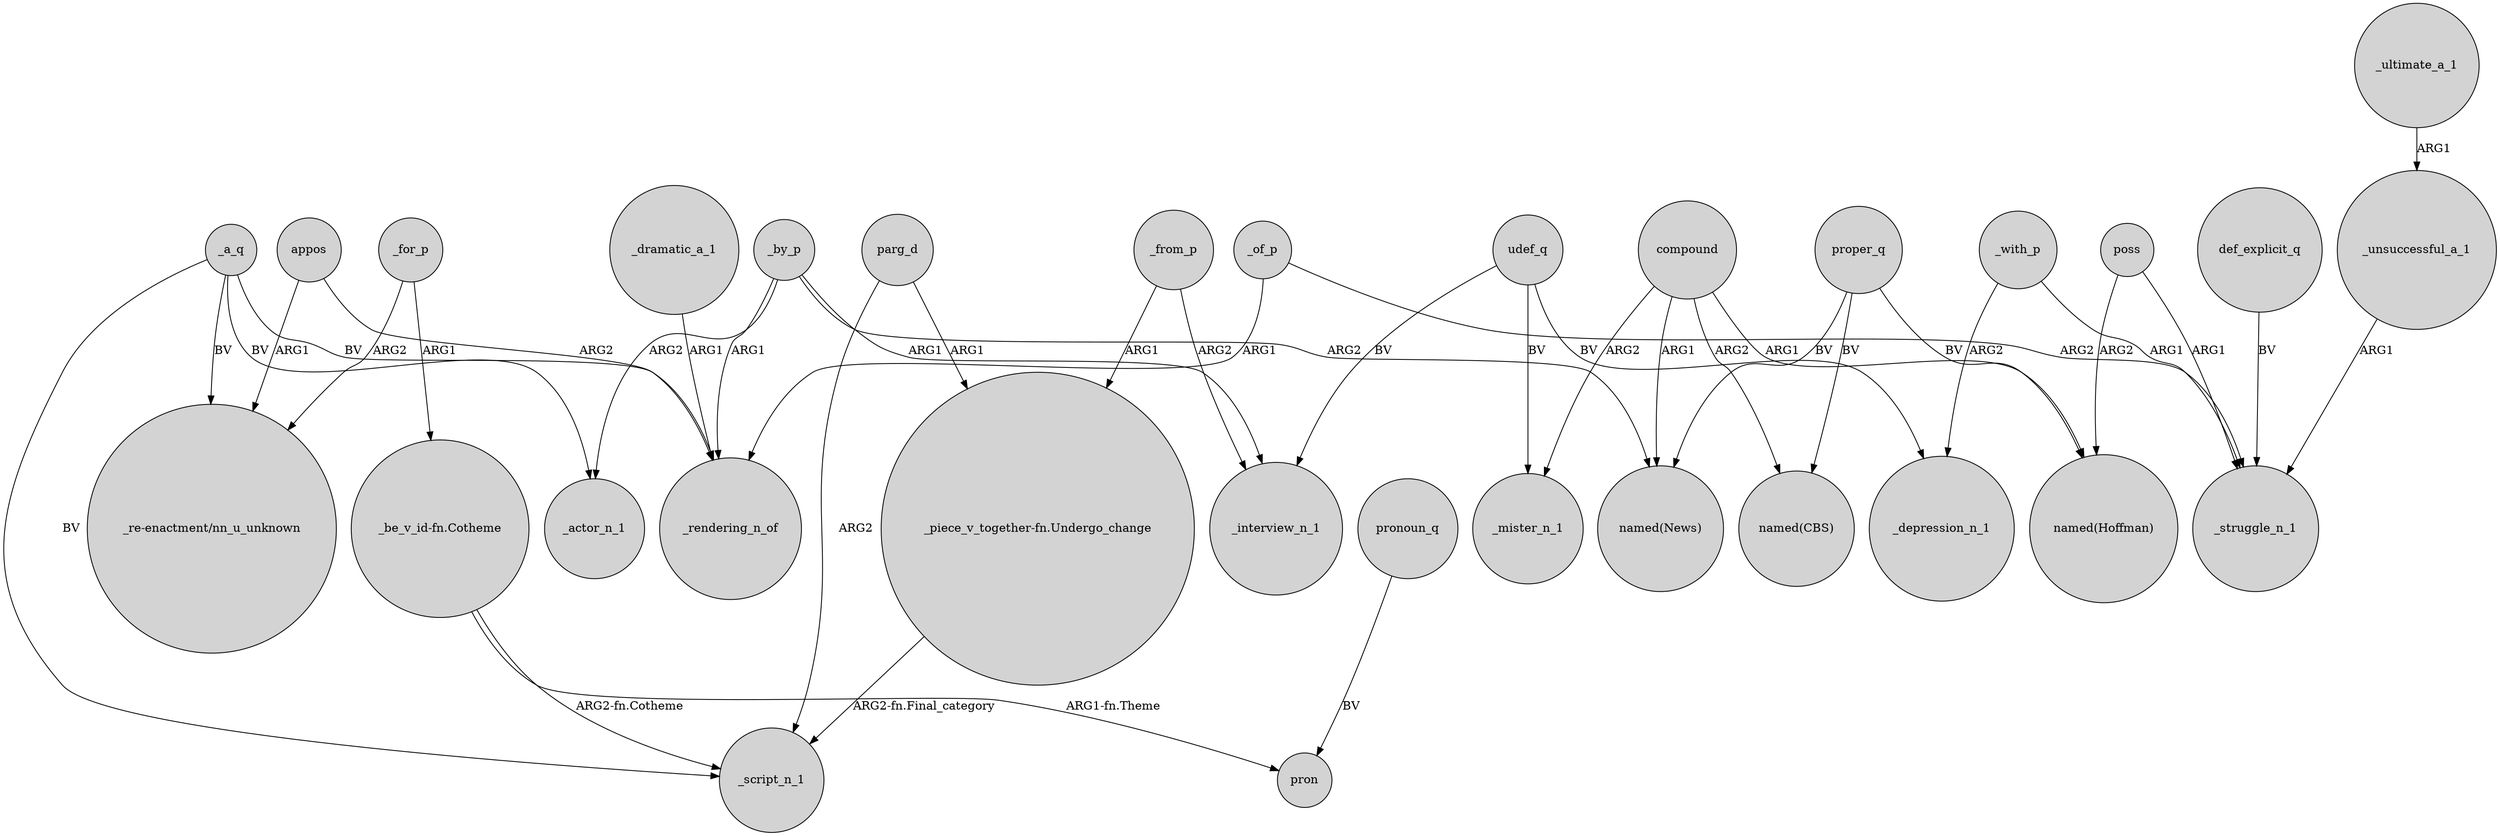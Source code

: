 digraph {
	node [shape=circle style=filled]
	_for_p -> "_re-enactment/nn_u_unknown" [label=ARG2]
	appos -> "_re-enactment/nn_u_unknown" [label=ARG1]
	appos -> _rendering_n_of [label=ARG2]
	compound -> _mister_n_1 [label=ARG2]
	_from_p -> _interview_n_1 [label=ARG2]
	proper_q -> "named(Hoffman)" [label=BV]
	_dramatic_a_1 -> _rendering_n_of [label=ARG1]
	_by_p -> _actor_n_1 [label=ARG2]
	_by_p -> _interview_n_1 [label=ARG1]
	_a_q -> "_re-enactment/nn_u_unknown" [label=BV]
	_by_p -> _rendering_n_of [label=ARG1]
	poss -> "named(Hoffman)" [label=ARG2]
	udef_q -> _mister_n_1 [label=BV]
	def_explicit_q -> _struggle_n_1 [label=BV]
	parg_d -> _script_n_1 [label=ARG2]
	parg_d -> "_piece_v_together-fn.Undergo_change" [label=ARG1]
	pronoun_q -> pron [label=BV]
	"_be_v_id-fn.Cotheme" -> pron [label="ARG1-fn.Theme"]
	_by_p -> "named(News)" [label=ARG2]
	proper_q -> "named(CBS)" [label=BV]
	compound -> "named(News)" [label=ARG1]
	_with_p -> _depression_n_1 [label=ARG2]
	_a_q -> _actor_n_1 [label=BV]
	_unsuccessful_a_1 -> _struggle_n_1 [label=ARG1]
	_with_p -> _struggle_n_1 [label=ARG1]
	_of_p -> _struggle_n_1 [label=ARG2]
	poss -> _struggle_n_1 [label=ARG1]
	udef_q -> _depression_n_1 [label=BV]
	_from_p -> "_piece_v_together-fn.Undergo_change" [label=ARG1]
	_a_q -> _rendering_n_of [label=BV]
	_ultimate_a_1 -> _unsuccessful_a_1 [label=ARG1]
	proper_q -> "named(News)" [label=BV]
	"_be_v_id-fn.Cotheme" -> _script_n_1 [label="ARG2-fn.Cotheme"]
	compound -> "named(Hoffman)" [label=ARG1]
	udef_q -> _interview_n_1 [label=BV]
	_for_p -> "_be_v_id-fn.Cotheme" [label=ARG1]
	"_piece_v_together-fn.Undergo_change" -> _script_n_1 [label="ARG2-fn.Final_category"]
	_of_p -> _rendering_n_of [label=ARG1]
	_a_q -> _script_n_1 [label=BV]
	compound -> "named(CBS)" [label=ARG2]
}
